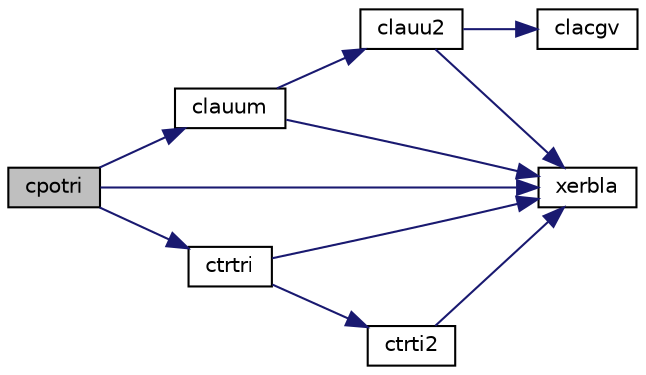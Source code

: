digraph "cpotri"
{
 // LATEX_PDF_SIZE
  edge [fontname="Helvetica",fontsize="10",labelfontname="Helvetica",labelfontsize="10"];
  node [fontname="Helvetica",fontsize="10",shape=record];
  rankdir="LR";
  Node1 [label="cpotri",height=0.2,width=0.4,color="black", fillcolor="grey75", style="filled", fontcolor="black",tooltip="CPOTRI"];
  Node1 -> Node2 [color="midnightblue",fontsize="10",style="solid",fontname="Helvetica"];
  Node2 [label="clauum",height=0.2,width=0.4,color="black", fillcolor="white", style="filled",URL="$clauum_8f.html#a7febf1ca5866186fb4647847e3b67a5f",tooltip="CLAUUM computes the product UUH or LHL, where U and L are upper or lower triangular matrices (blocked..."];
  Node2 -> Node3 [color="midnightblue",fontsize="10",style="solid",fontname="Helvetica"];
  Node3 [label="clauu2",height=0.2,width=0.4,color="black", fillcolor="white", style="filled",URL="$clauu2_8f.html#a13997b3b5d53540fcae518e06fa79a9e",tooltip="CLAUU2 computes the product UUH or LHL, where U and L are upper or lower triangular matrices (unblock..."];
  Node3 -> Node4 [color="midnightblue",fontsize="10",style="solid",fontname="Helvetica"];
  Node4 [label="clacgv",height=0.2,width=0.4,color="black", fillcolor="white", style="filled",URL="$clacgv_8f.html#a0ff51770edb0cdc7328fdae7ace7954e",tooltip="CLACGV conjugates a complex vector."];
  Node3 -> Node5 [color="midnightblue",fontsize="10",style="solid",fontname="Helvetica"];
  Node5 [label="xerbla",height=0.2,width=0.4,color="black", fillcolor="white", style="filled",URL="$xerbla_8f.html#a377ee61015baf8dea7770b3a404b1c07",tooltip="XERBLA"];
  Node2 -> Node5 [color="midnightblue",fontsize="10",style="solid",fontname="Helvetica"];
  Node1 -> Node6 [color="midnightblue",fontsize="10",style="solid",fontname="Helvetica"];
  Node6 [label="ctrtri",height=0.2,width=0.4,color="black", fillcolor="white", style="filled",URL="$ctrtri_8f.html#ad08962e5806175e6e372db349a963ecc",tooltip="CTRTRI"];
  Node6 -> Node7 [color="midnightblue",fontsize="10",style="solid",fontname="Helvetica"];
  Node7 [label="ctrti2",height=0.2,width=0.4,color="black", fillcolor="white", style="filled",URL="$ctrti2_8f.html#ae7ae073f804087edaf233005a6553d94",tooltip="CTRTI2 computes the inverse of a triangular matrix (unblocked algorithm)."];
  Node7 -> Node5 [color="midnightblue",fontsize="10",style="solid",fontname="Helvetica"];
  Node6 -> Node5 [color="midnightblue",fontsize="10",style="solid",fontname="Helvetica"];
  Node1 -> Node5 [color="midnightblue",fontsize="10",style="solid",fontname="Helvetica"];
}
